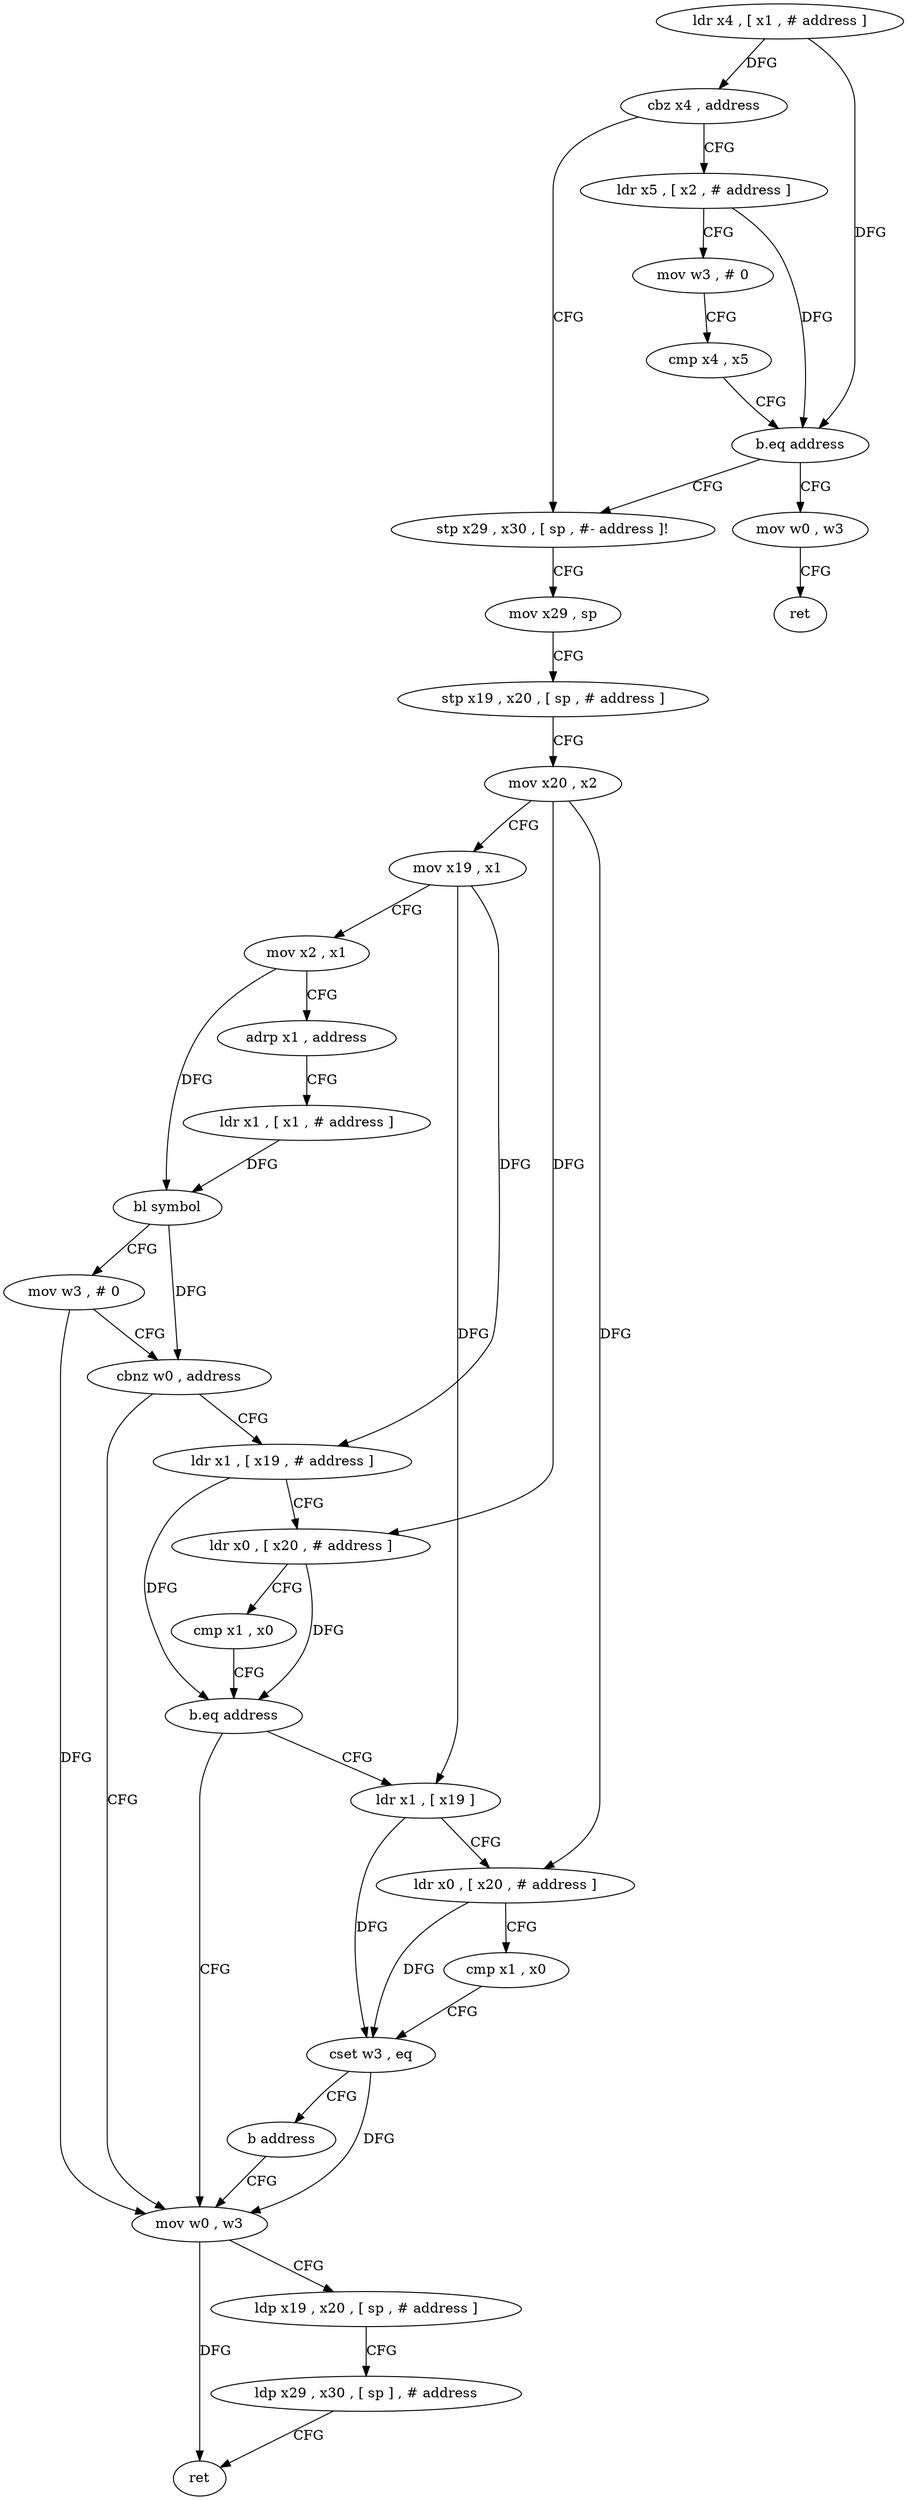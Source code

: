 digraph "func" {
"4216824" [label = "ldr x4 , [ x1 , # address ]" ]
"4216828" [label = "cbz x4 , address" ]
"4216856" [label = "stp x29 , x30 , [ sp , #- address ]!" ]
"4216832" [label = "ldr x5 , [ x2 , # address ]" ]
"4216860" [label = "mov x29 , sp" ]
"4216864" [label = "stp x19 , x20 , [ sp , # address ]" ]
"4216868" [label = "mov x20 , x2" ]
"4216872" [label = "mov x19 , x1" ]
"4216876" [label = "mov x2 , x1" ]
"4216880" [label = "adrp x1 , address" ]
"4216884" [label = "ldr x1 , [ x1 , # address ]" ]
"4216888" [label = "bl symbol" ]
"4216892" [label = "mov w3 , # 0" ]
"4216896" [label = "cbnz w0 , address" ]
"4216916" [label = "mov w0 , w3" ]
"4216900" [label = "ldr x1 , [ x19 , # address ]" ]
"4216836" [label = "mov w3 , # 0" ]
"4216840" [label = "cmp x4 , x5" ]
"4216844" [label = "b.eq address" ]
"4216848" [label = "mov w0 , w3" ]
"4216920" [label = "ldp x19 , x20 , [ sp , # address ]" ]
"4216924" [label = "ldp x29 , x30 , [ sp ] , # address" ]
"4216928" [label = "ret" ]
"4216904" [label = "ldr x0 , [ x20 , # address ]" ]
"4216908" [label = "cmp x1 , x0" ]
"4216912" [label = "b.eq address" ]
"4216932" [label = "ldr x1 , [ x19 ]" ]
"4216852" [label = "ret" ]
"4216936" [label = "ldr x0 , [ x20 , # address ]" ]
"4216940" [label = "cmp x1 , x0" ]
"4216944" [label = "cset w3 , eq" ]
"4216948" [label = "b address" ]
"4216824" -> "4216828" [ label = "DFG" ]
"4216824" -> "4216844" [ label = "DFG" ]
"4216828" -> "4216856" [ label = "CFG" ]
"4216828" -> "4216832" [ label = "CFG" ]
"4216856" -> "4216860" [ label = "CFG" ]
"4216832" -> "4216836" [ label = "CFG" ]
"4216832" -> "4216844" [ label = "DFG" ]
"4216860" -> "4216864" [ label = "CFG" ]
"4216864" -> "4216868" [ label = "CFG" ]
"4216868" -> "4216872" [ label = "CFG" ]
"4216868" -> "4216904" [ label = "DFG" ]
"4216868" -> "4216936" [ label = "DFG" ]
"4216872" -> "4216876" [ label = "CFG" ]
"4216872" -> "4216900" [ label = "DFG" ]
"4216872" -> "4216932" [ label = "DFG" ]
"4216876" -> "4216880" [ label = "CFG" ]
"4216876" -> "4216888" [ label = "DFG" ]
"4216880" -> "4216884" [ label = "CFG" ]
"4216884" -> "4216888" [ label = "DFG" ]
"4216888" -> "4216892" [ label = "CFG" ]
"4216888" -> "4216896" [ label = "DFG" ]
"4216892" -> "4216896" [ label = "CFG" ]
"4216892" -> "4216916" [ label = "DFG" ]
"4216896" -> "4216916" [ label = "CFG" ]
"4216896" -> "4216900" [ label = "CFG" ]
"4216916" -> "4216920" [ label = "CFG" ]
"4216916" -> "4216928" [ label = "DFG" ]
"4216900" -> "4216904" [ label = "CFG" ]
"4216900" -> "4216912" [ label = "DFG" ]
"4216836" -> "4216840" [ label = "CFG" ]
"4216840" -> "4216844" [ label = "CFG" ]
"4216844" -> "4216856" [ label = "CFG" ]
"4216844" -> "4216848" [ label = "CFG" ]
"4216848" -> "4216852" [ label = "CFG" ]
"4216920" -> "4216924" [ label = "CFG" ]
"4216924" -> "4216928" [ label = "CFG" ]
"4216904" -> "4216908" [ label = "CFG" ]
"4216904" -> "4216912" [ label = "DFG" ]
"4216908" -> "4216912" [ label = "CFG" ]
"4216912" -> "4216932" [ label = "CFG" ]
"4216912" -> "4216916" [ label = "CFG" ]
"4216932" -> "4216936" [ label = "CFG" ]
"4216932" -> "4216944" [ label = "DFG" ]
"4216936" -> "4216940" [ label = "CFG" ]
"4216936" -> "4216944" [ label = "DFG" ]
"4216940" -> "4216944" [ label = "CFG" ]
"4216944" -> "4216948" [ label = "CFG" ]
"4216944" -> "4216916" [ label = "DFG" ]
"4216948" -> "4216916" [ label = "CFG" ]
}
